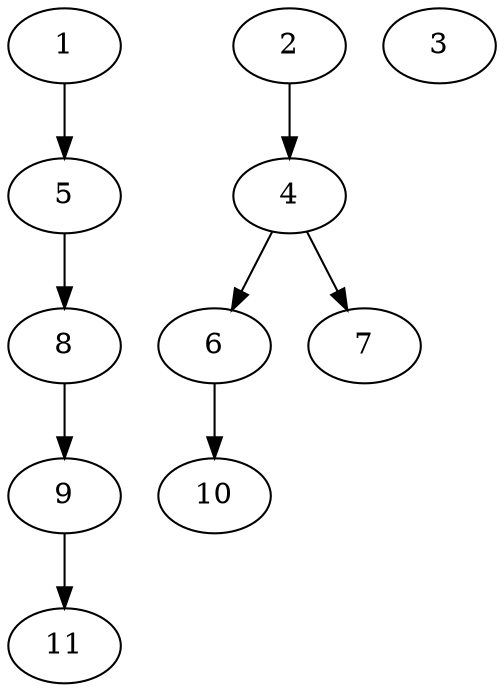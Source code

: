 // DAG (tier=1-easy, mode=data, n=11, ccr=0.323, fat=0.461, density=0.230, regular=0.724, jump=0.049, mindata=1048576, maxdata=8388608)
// DAG automatically generated by daggen at Sun Aug 24 16:33:33 2025
// /home/ermia/Project/Environments/daggen/bin/daggen --dot --ccr 0.323 --fat 0.461 --regular 0.724 --density 0.230 --jump 0.049 --mindata 1048576 --maxdata 8388608 -n 11 
digraph G {
  1 [size="8831812918948700", alpha="0.15", expect_size="4415906459474350"]
  1 -> 5 [size ="192469060812800"]
  2 [size="14293708069404672000", alpha="0.11", expect_size="7146854034702336000"]
  2 -> 4 [size ="47117972275200"]
  3 [size="893658243972256", alpha="0.10", expect_size="446829121986128"]
  4 [size="23144056929898201088", alpha="0.07", expect_size="11572028464949100544"]
  4 -> 6 [size ="64970515546112"]
  4 -> 7 [size ="64970515546112"]
  5 [size="772531652653126", alpha="0.15", expect_size="386265826326563"]
  5 -> 8 [size ="54162565890048"]
  6 [size="9523814027231232000", alpha="0.13", expect_size="4761907013615616000"]
  6 -> 10 [size ="35944346419200"]
  7 [size="64021394061258192", alpha="0.12", expect_size="32010697030629096"]
  8 [size="3362272033718140928", alpha="0.12", expect_size="1681136016859070464"]
  8 -> 9 [size ="17954716516352"]
  9 [size="15540552594224054272", alpha="0.08", expect_size="7770276297112027136"]
  9 -> 11 [size ="49819682865152"]
  10 [size="11313516703118688", alpha="0.02", expect_size="5656758351559344"]
  11 [size="8858109476632731", alpha="0.14", expect_size="4429054738316365"]
}